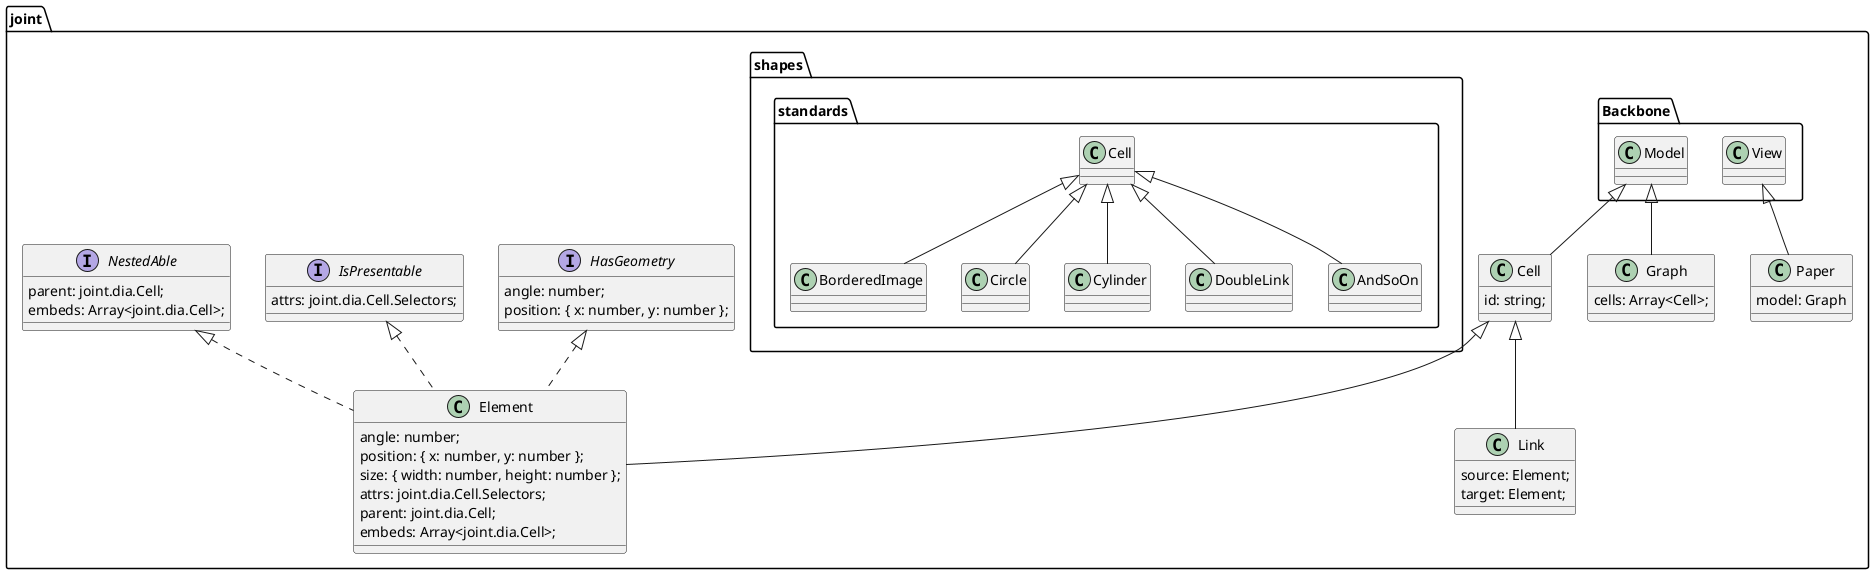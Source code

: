 @startuml "jointjs"

package "joint" {
  class Cell extends Backbone.Model {
    id: string;
  }

  class Graph extends Backbone.Model {
    cells: Array<Cell>;
  }

  interface HasGeometry {
    angle: number;
    position: { x: number, y: number };
  }

  interface IsPresentable {
    attrs: joint.dia.Cell.Selectors;
  }

  interface NestedAble {
    parent: joint.dia.Cell;
    embeds: Array<joint.dia.Cell>;
  }

  class Paper extends Backbone.View {
    model: Graph
  }

  class Element extends Cell implements HasGeometry, IsPresentable, NestedAble {
    angle: number;
    position: { x: number, y: number };
    size: { width: number, height: number };
    attrs: joint.dia.Cell.Selectors;
    parent: joint.dia.Cell;
    embeds: Array<joint.dia.Cell>;
  }

  class Link extends Cell {
    source: Element;
    target: Element;
  }

  package "shapes" {
    package "standards" {
      class BorderedImage extends Cell {

      }
      class Circle extends Cell {

      }
      class Cylinder extends Cell {

      }
      class DoubleLink extends Cell {

      }

      class AndSoOn extends Cell {

      }
      ' class Ellipse extends Cell {

      ' }
      ' class EmbeddedImage extends Cell {

      ' }
      ' class HeaderedRectangle extends Cell {

      ' }
      ' class Image extends Cell {

      ' }
      ' class InscribedImage extends Cell {

      ' }
      ' class Link extends Cell {

      ' }
      ' class Path extends Cell {

      ' }
      ' class Polygon extends Cell {

      ' }
      ' class Polyline extends Cell {

      ' }
      ' class Rectangle extends Cell {

      ' }
      ' class ShadowLink extends Cell {

      ' }
      ' class TextBlock extends Cell {

      ' }
    }
  }
}


@end